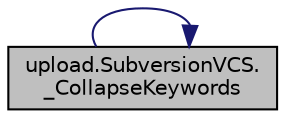 digraph "upload.SubversionVCS._CollapseKeywords"
{
  edge [fontname="Helvetica",fontsize="10",labelfontname="Helvetica",labelfontsize="10"];
  node [fontname="Helvetica",fontsize="10",shape=record];
  rankdir="LR";
  Node12 [label="upload.SubversionVCS.\l_CollapseKeywords",height=0.2,width=0.4,color="black", fillcolor="grey75", style="filled", fontcolor="black"];
  Node12 -> Node12 [color="midnightblue",fontsize="10",style="solid",fontname="Helvetica"];
}
